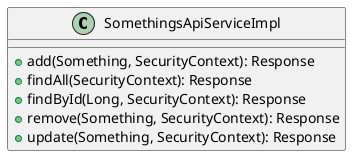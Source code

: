 @startuml

    class SomethingsApiServiceImpl {
        +add(Something, SecurityContext): Response
        +findAll(SecurityContext): Response
        +findById(Long, SecurityContext): Response
        +remove(Something, SecurityContext): Response
        +update(Something, SecurityContext): Response
    }

@enduml
